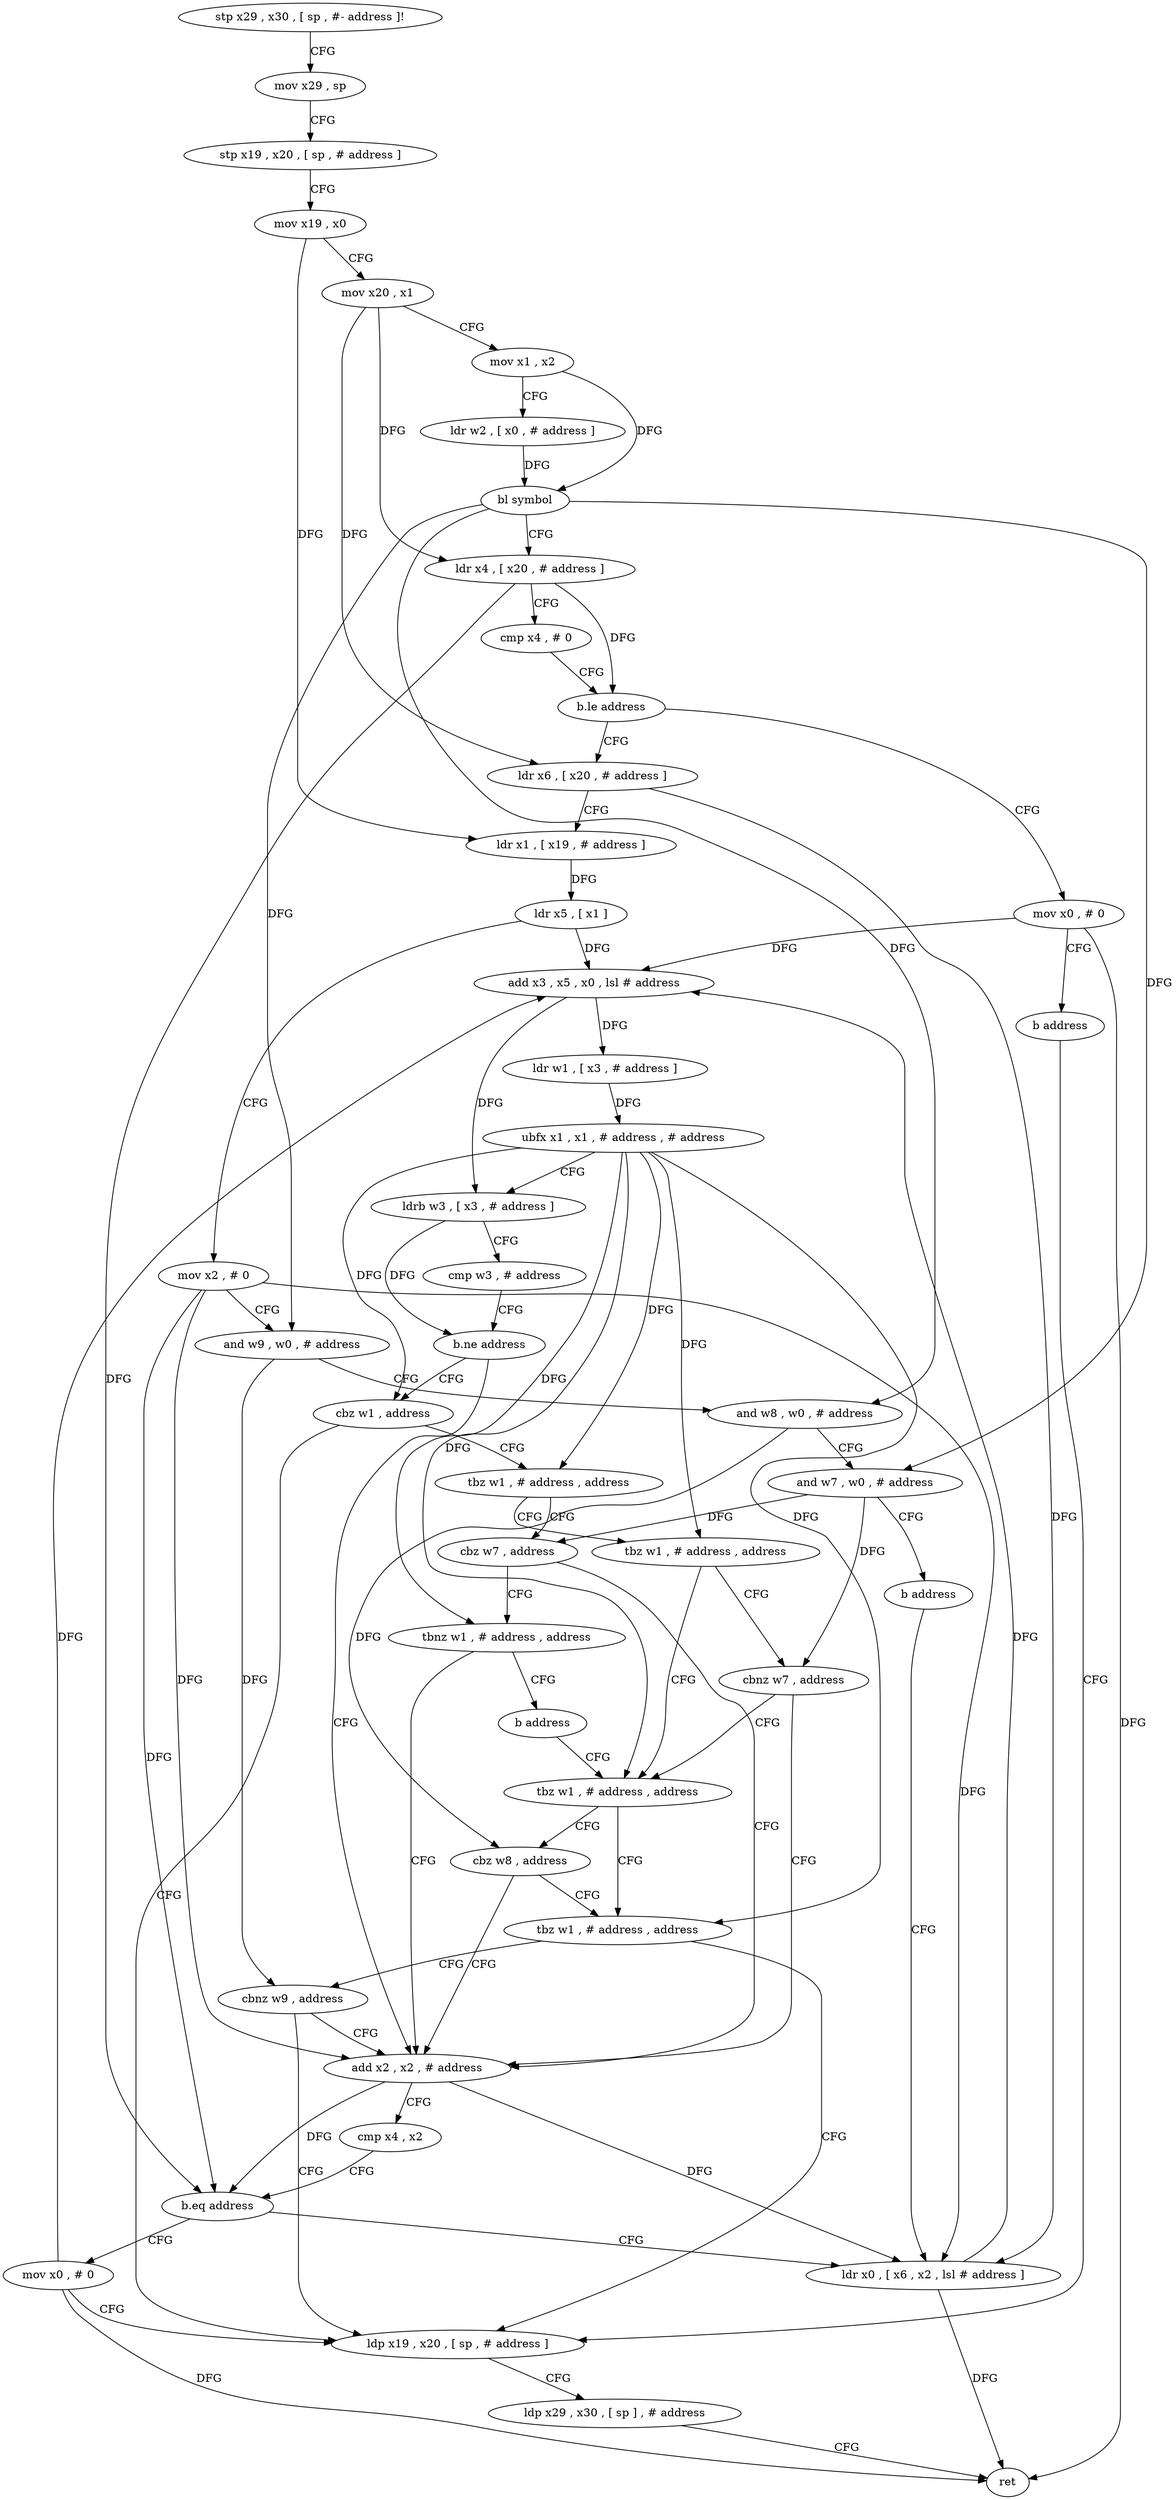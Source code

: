 digraph "func" {
"4338704" [label = "stp x29 , x30 , [ sp , #- address ]!" ]
"4338708" [label = "mov x29 , sp" ]
"4338712" [label = "stp x19 , x20 , [ sp , # address ]" ]
"4338716" [label = "mov x19 , x0" ]
"4338720" [label = "mov x20 , x1" ]
"4338724" [label = "mov x1 , x2" ]
"4338728" [label = "ldr w2 , [ x0 , # address ]" ]
"4338732" [label = "bl symbol" ]
"4338736" [label = "ldr x4 , [ x20 , # address ]" ]
"4338740" [label = "cmp x4 , # 0" ]
"4338744" [label = "b.le address" ]
"4338864" [label = "mov x0 , # 0" ]
"4338748" [label = "ldr x6 , [ x20 , # address ]" ]
"4338868" [label = "b address" ]
"4338876" [label = "ldp x19 , x20 , [ sp , # address ]" ]
"4338752" [label = "ldr x1 , [ x19 , # address ]" ]
"4338756" [label = "ldr x5 , [ x1 ]" ]
"4338760" [label = "mov x2 , # 0" ]
"4338764" [label = "and w9 , w0 , # address" ]
"4338768" [label = "and w8 , w0 , # address" ]
"4338772" [label = "and w7 , w0 , # address" ]
"4338776" [label = "b address" ]
"4338816" [label = "ldr x0 , [ x6 , x2 , lsl # address ]" ]
"4338880" [label = "ldp x29 , x30 , [ sp ] , # address" ]
"4338884" [label = "ret" ]
"4338820" [label = "add x3 , x5 , x0 , lsl # address" ]
"4338824" [label = "ldr w1 , [ x3 , # address ]" ]
"4338828" [label = "ubfx x1 , x1 , # address , # address" ]
"4338832" [label = "ldrb w3 , [ x3 , # address ]" ]
"4338836" [label = "cmp w3 , # address" ]
"4338840" [label = "b.ne address" ]
"4338804" [label = "add x2 , x2 , # address" ]
"4338844" [label = "cbz w1 , address" ]
"4338808" [label = "cmp x4 , x2" ]
"4338812" [label = "b.eq address" ]
"4338872" [label = "mov x0 , # 0" ]
"4338848" [label = "tbz w1 , # address , address" ]
"4338780" [label = "tbz w1 , # address , address" ]
"4338852" [label = "cbz w7 , address" ]
"4338788" [label = "tbz w1 , # address , address" ]
"4338784" [label = "cbnz w7 , address" ]
"4338856" [label = "tbnz w1 , # address , address" ]
"4338796" [label = "tbz w1 , # address , address" ]
"4338792" [label = "cbz w8 , address" ]
"4338860" [label = "b address" ]
"4338800" [label = "cbnz w9 , address" ]
"4338704" -> "4338708" [ label = "CFG" ]
"4338708" -> "4338712" [ label = "CFG" ]
"4338712" -> "4338716" [ label = "CFG" ]
"4338716" -> "4338720" [ label = "CFG" ]
"4338716" -> "4338752" [ label = "DFG" ]
"4338720" -> "4338724" [ label = "CFG" ]
"4338720" -> "4338736" [ label = "DFG" ]
"4338720" -> "4338748" [ label = "DFG" ]
"4338724" -> "4338728" [ label = "CFG" ]
"4338724" -> "4338732" [ label = "DFG" ]
"4338728" -> "4338732" [ label = "DFG" ]
"4338732" -> "4338736" [ label = "CFG" ]
"4338732" -> "4338764" [ label = "DFG" ]
"4338732" -> "4338768" [ label = "DFG" ]
"4338732" -> "4338772" [ label = "DFG" ]
"4338736" -> "4338740" [ label = "CFG" ]
"4338736" -> "4338744" [ label = "DFG" ]
"4338736" -> "4338812" [ label = "DFG" ]
"4338740" -> "4338744" [ label = "CFG" ]
"4338744" -> "4338864" [ label = "CFG" ]
"4338744" -> "4338748" [ label = "CFG" ]
"4338864" -> "4338868" [ label = "CFG" ]
"4338864" -> "4338884" [ label = "DFG" ]
"4338864" -> "4338820" [ label = "DFG" ]
"4338748" -> "4338752" [ label = "CFG" ]
"4338748" -> "4338816" [ label = "DFG" ]
"4338868" -> "4338876" [ label = "CFG" ]
"4338876" -> "4338880" [ label = "CFG" ]
"4338752" -> "4338756" [ label = "DFG" ]
"4338756" -> "4338760" [ label = "CFG" ]
"4338756" -> "4338820" [ label = "DFG" ]
"4338760" -> "4338764" [ label = "CFG" ]
"4338760" -> "4338816" [ label = "DFG" ]
"4338760" -> "4338804" [ label = "DFG" ]
"4338760" -> "4338812" [ label = "DFG" ]
"4338764" -> "4338768" [ label = "CFG" ]
"4338764" -> "4338800" [ label = "DFG" ]
"4338768" -> "4338772" [ label = "CFG" ]
"4338768" -> "4338792" [ label = "DFG" ]
"4338772" -> "4338776" [ label = "CFG" ]
"4338772" -> "4338852" [ label = "DFG" ]
"4338772" -> "4338784" [ label = "DFG" ]
"4338776" -> "4338816" [ label = "CFG" ]
"4338816" -> "4338820" [ label = "DFG" ]
"4338816" -> "4338884" [ label = "DFG" ]
"4338880" -> "4338884" [ label = "CFG" ]
"4338820" -> "4338824" [ label = "DFG" ]
"4338820" -> "4338832" [ label = "DFG" ]
"4338824" -> "4338828" [ label = "DFG" ]
"4338828" -> "4338832" [ label = "CFG" ]
"4338828" -> "4338844" [ label = "DFG" ]
"4338828" -> "4338848" [ label = "DFG" ]
"4338828" -> "4338780" [ label = "DFG" ]
"4338828" -> "4338788" [ label = "DFG" ]
"4338828" -> "4338856" [ label = "DFG" ]
"4338828" -> "4338796" [ label = "DFG" ]
"4338832" -> "4338836" [ label = "CFG" ]
"4338832" -> "4338840" [ label = "DFG" ]
"4338836" -> "4338840" [ label = "CFG" ]
"4338840" -> "4338804" [ label = "CFG" ]
"4338840" -> "4338844" [ label = "CFG" ]
"4338804" -> "4338808" [ label = "CFG" ]
"4338804" -> "4338816" [ label = "DFG" ]
"4338804" -> "4338812" [ label = "DFG" ]
"4338844" -> "4338876" [ label = "CFG" ]
"4338844" -> "4338848" [ label = "CFG" ]
"4338808" -> "4338812" [ label = "CFG" ]
"4338812" -> "4338872" [ label = "CFG" ]
"4338812" -> "4338816" [ label = "CFG" ]
"4338872" -> "4338876" [ label = "CFG" ]
"4338872" -> "4338820" [ label = "DFG" ]
"4338872" -> "4338884" [ label = "DFG" ]
"4338848" -> "4338780" [ label = "CFG" ]
"4338848" -> "4338852" [ label = "CFG" ]
"4338780" -> "4338788" [ label = "CFG" ]
"4338780" -> "4338784" [ label = "CFG" ]
"4338852" -> "4338804" [ label = "CFG" ]
"4338852" -> "4338856" [ label = "CFG" ]
"4338788" -> "4338796" [ label = "CFG" ]
"4338788" -> "4338792" [ label = "CFG" ]
"4338784" -> "4338804" [ label = "CFG" ]
"4338784" -> "4338788" [ label = "CFG" ]
"4338856" -> "4338804" [ label = "CFG" ]
"4338856" -> "4338860" [ label = "CFG" ]
"4338796" -> "4338876" [ label = "CFG" ]
"4338796" -> "4338800" [ label = "CFG" ]
"4338792" -> "4338804" [ label = "CFG" ]
"4338792" -> "4338796" [ label = "CFG" ]
"4338860" -> "4338788" [ label = "CFG" ]
"4338800" -> "4338876" [ label = "CFG" ]
"4338800" -> "4338804" [ label = "CFG" ]
}

